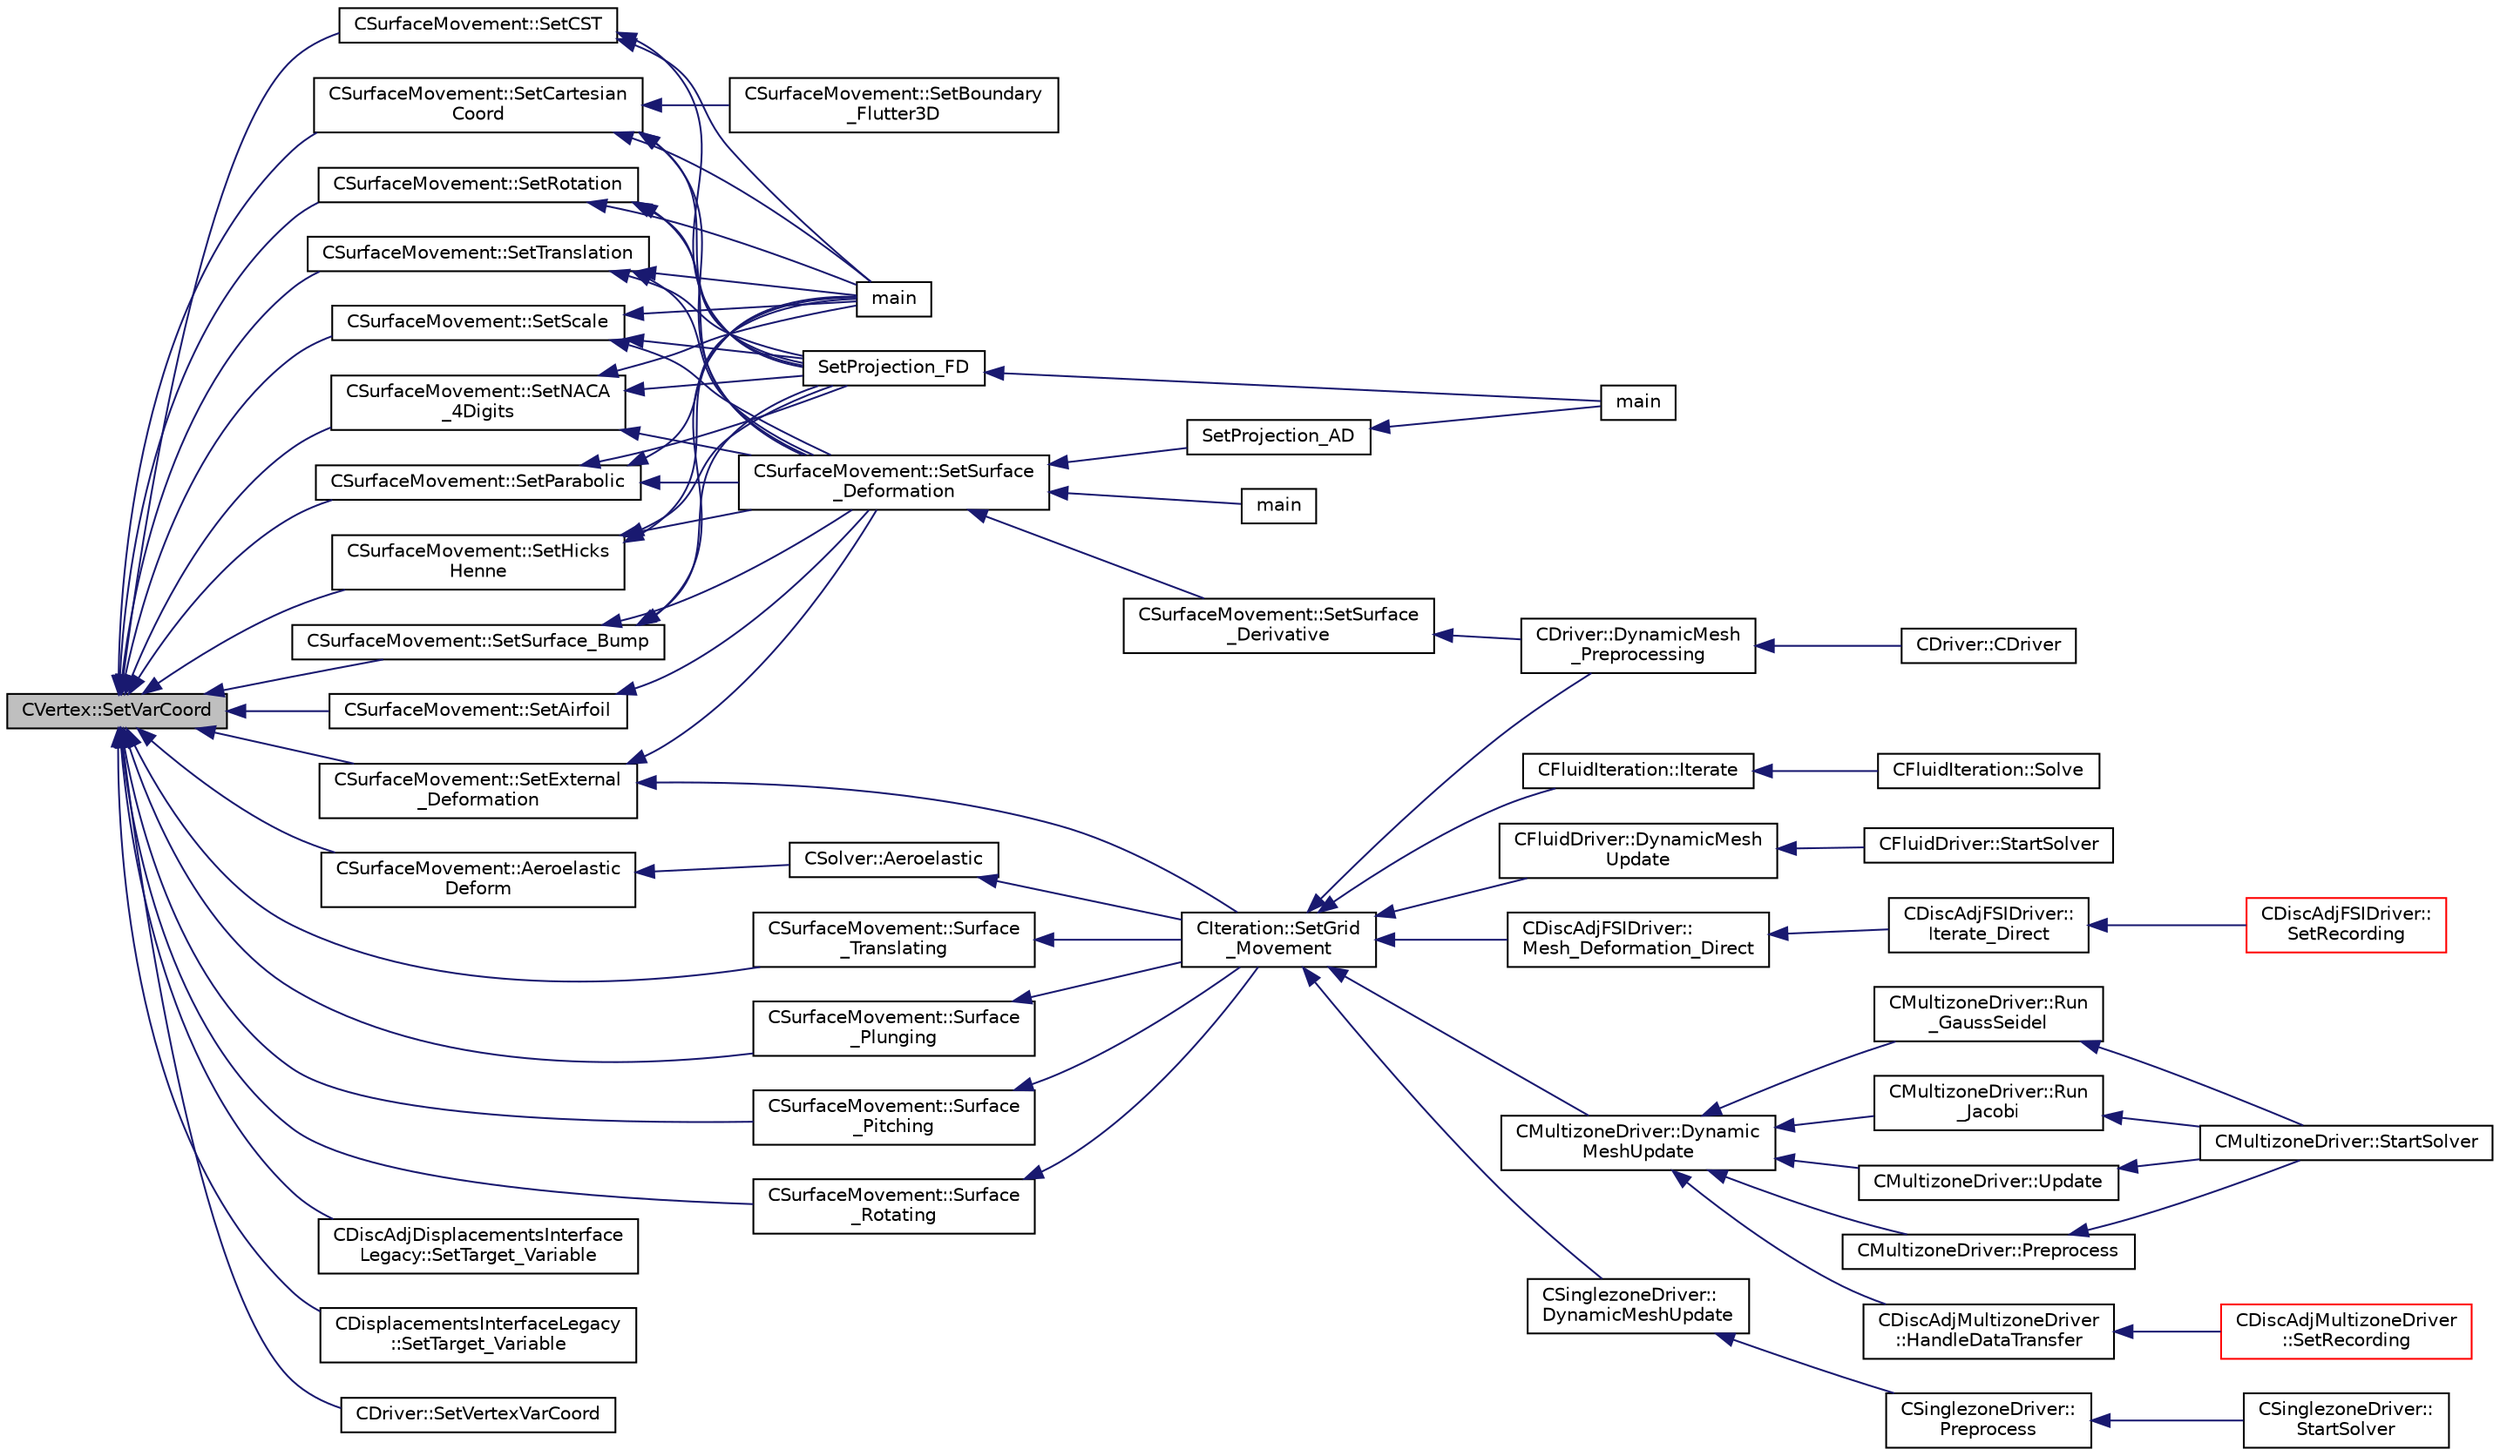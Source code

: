 digraph "CVertex::SetVarCoord"
{
  edge [fontname="Helvetica",fontsize="10",labelfontname="Helvetica",labelfontsize="10"];
  node [fontname="Helvetica",fontsize="10",shape=record];
  rankdir="LR";
  Node1016 [label="CVertex::SetVarCoord",height=0.2,width=0.4,color="black", fillcolor="grey75", style="filled", fontcolor="black"];
  Node1016 -> Node1017 [dir="back",color="midnightblue",fontsize="10",style="solid",fontname="Helvetica"];
  Node1017 [label="CSurfaceMovement::SetCartesian\lCoord",height=0.2,width=0.4,color="black", fillcolor="white", style="filled",URL="$class_c_surface_movement.html#a98df1fef0356600c1ab2df88dba24113",tooltip="Recompute the cartesian coordinates using the control points position. "];
  Node1017 -> Node1018 [dir="back",color="midnightblue",fontsize="10",style="solid",fontname="Helvetica"];
  Node1018 [label="CSurfaceMovement::SetSurface\l_Deformation",height=0.2,width=0.4,color="black", fillcolor="white", style="filled",URL="$class_c_surface_movement.html#a23bec9fbe1bcd7f6117100de93381ac3",tooltip="Set the surface/boundary deformation. "];
  Node1018 -> Node1019 [dir="back",color="midnightblue",fontsize="10",style="solid",fontname="Helvetica"];
  Node1019 [label="CSurfaceMovement::SetSurface\l_Derivative",height=0.2,width=0.4,color="black", fillcolor="white", style="filled",URL="$class_c_surface_movement.html#af6aac73d04565bf6e9b81305b66e97e7",tooltip="Set derivatives of the surface/boundary deformation. "];
  Node1019 -> Node1020 [dir="back",color="midnightblue",fontsize="10",style="solid",fontname="Helvetica"];
  Node1020 [label="CDriver::DynamicMesh\l_Preprocessing",height=0.2,width=0.4,color="black", fillcolor="white", style="filled",URL="$class_c_driver.html#af585d91d9c08dbddcc2b3e67dd5f5af9",tooltip="GridMovement_Preprocessing. "];
  Node1020 -> Node1021 [dir="back",color="midnightblue",fontsize="10",style="solid",fontname="Helvetica"];
  Node1021 [label="CDriver::CDriver",height=0.2,width=0.4,color="black", fillcolor="white", style="filled",URL="$class_c_driver.html#a3fca4a013a6efa9bbb38fe78a86b5f3d",tooltip="Constructor of the class. "];
  Node1018 -> Node1022 [dir="back",color="midnightblue",fontsize="10",style="solid",fontname="Helvetica"];
  Node1022 [label="main",height=0.2,width=0.4,color="black", fillcolor="white", style="filled",URL="$_s_u2___d_e_f_8cpp.html#a0ddf1224851353fc92bfbff6f499fa97"];
  Node1018 -> Node1023 [dir="back",color="midnightblue",fontsize="10",style="solid",fontname="Helvetica"];
  Node1023 [label="SetProjection_AD",height=0.2,width=0.4,color="black", fillcolor="white", style="filled",URL="$_s_u2___d_o_t_8cpp.html#a3fceed882e8eb3d6796c8e8396af7d87",tooltip="Projection of the surface sensitivity using algorithmic differentiation (AD). "];
  Node1023 -> Node1024 [dir="back",color="midnightblue",fontsize="10",style="solid",fontname="Helvetica"];
  Node1024 [label="main",height=0.2,width=0.4,color="black", fillcolor="white", style="filled",URL="$_s_u2___d_o_t_8cpp.html#a0ddf1224851353fc92bfbff6f499fa97"];
  Node1017 -> Node1025 [dir="back",color="midnightblue",fontsize="10",style="solid",fontname="Helvetica"];
  Node1025 [label="CSurfaceMovement::SetBoundary\l_Flutter3D",height=0.2,width=0.4,color="black", fillcolor="white", style="filled",URL="$class_c_surface_movement.html#adc0f0df29bc1f6c9dad2c37d202d7879",tooltip="Deforms a 3-D flutter/pitching surface during an unsteady simulation. "];
  Node1017 -> Node1026 [dir="back",color="midnightblue",fontsize="10",style="solid",fontname="Helvetica"];
  Node1026 [label="SetProjection_FD",height=0.2,width=0.4,color="black", fillcolor="white", style="filled",URL="$_s_u2___d_o_t_8cpp.html#a5c5163a755085e03f1dfa23aeb7e21f2",tooltip="Projection of the surface sensitivity using finite differences (FD). "];
  Node1026 -> Node1024 [dir="back",color="midnightblue",fontsize="10",style="solid",fontname="Helvetica"];
  Node1017 -> Node1027 [dir="back",color="midnightblue",fontsize="10",style="solid",fontname="Helvetica"];
  Node1027 [label="main",height=0.2,width=0.4,color="black", fillcolor="white", style="filled",URL="$_s_u2___g_e_o_8cpp.html#a0ddf1224851353fc92bfbff6f499fa97"];
  Node1016 -> Node1028 [dir="back",color="midnightblue",fontsize="10",style="solid",fontname="Helvetica"];
  Node1028 [label="CSurfaceMovement::SetHicks\lHenne",height=0.2,width=0.4,color="black", fillcolor="white", style="filled",URL="$class_c_surface_movement.html#a119e4756830fac758284342ea5027527",tooltip="Set a Hicks-Henne deformation bump functions on an airfoil. "];
  Node1028 -> Node1018 [dir="back",color="midnightblue",fontsize="10",style="solid",fontname="Helvetica"];
  Node1028 -> Node1026 [dir="back",color="midnightblue",fontsize="10",style="solid",fontname="Helvetica"];
  Node1028 -> Node1027 [dir="back",color="midnightblue",fontsize="10",style="solid",fontname="Helvetica"];
  Node1016 -> Node1029 [dir="back",color="midnightblue",fontsize="10",style="solid",fontname="Helvetica"];
  Node1029 [label="CSurfaceMovement::SetSurface_Bump",height=0.2,width=0.4,color="black", fillcolor="white", style="filled",URL="$class_c_surface_movement.html#a38b1942d189627dfe5e6e22b7dfd99d6",tooltip="Set a Hicks-Henne deformation bump functions on an airfoil. "];
  Node1029 -> Node1018 [dir="back",color="midnightblue",fontsize="10",style="solid",fontname="Helvetica"];
  Node1029 -> Node1026 [dir="back",color="midnightblue",fontsize="10",style="solid",fontname="Helvetica"];
  Node1029 -> Node1027 [dir="back",color="midnightblue",fontsize="10",style="solid",fontname="Helvetica"];
  Node1016 -> Node1030 [dir="back",color="midnightblue",fontsize="10",style="solid",fontname="Helvetica"];
  Node1030 [label="CSurfaceMovement::SetCST",height=0.2,width=0.4,color="black", fillcolor="white", style="filled",URL="$class_c_surface_movement.html#a10a599f558d2d847be1c638be43acd63",tooltip="Set a deformation based on a change in the Kulfan parameters for an airfoil. "];
  Node1030 -> Node1026 [dir="back",color="midnightblue",fontsize="10",style="solid",fontname="Helvetica"];
  Node1030 -> Node1027 [dir="back",color="midnightblue",fontsize="10",style="solid",fontname="Helvetica"];
  Node1016 -> Node1031 [dir="back",color="midnightblue",fontsize="10",style="solid",fontname="Helvetica"];
  Node1031 [label="CSurfaceMovement::SetRotation",height=0.2,width=0.4,color="black", fillcolor="white", style="filled",URL="$class_c_surface_movement.html#aad83c7c30fe401024791c377713fac33",tooltip="Set a rotation for surface movement. "];
  Node1031 -> Node1018 [dir="back",color="midnightblue",fontsize="10",style="solid",fontname="Helvetica"];
  Node1031 -> Node1026 [dir="back",color="midnightblue",fontsize="10",style="solid",fontname="Helvetica"];
  Node1031 -> Node1027 [dir="back",color="midnightblue",fontsize="10",style="solid",fontname="Helvetica"];
  Node1016 -> Node1032 [dir="back",color="midnightblue",fontsize="10",style="solid",fontname="Helvetica"];
  Node1032 [label="CSurfaceMovement::SetTranslation",height=0.2,width=0.4,color="black", fillcolor="white", style="filled",URL="$class_c_surface_movement.html#a4f393ac34f3114df5e673f45e3dd01ee",tooltip="Set a displacement for surface movement. "];
  Node1032 -> Node1018 [dir="back",color="midnightblue",fontsize="10",style="solid",fontname="Helvetica"];
  Node1032 -> Node1026 [dir="back",color="midnightblue",fontsize="10",style="solid",fontname="Helvetica"];
  Node1032 -> Node1027 [dir="back",color="midnightblue",fontsize="10",style="solid",fontname="Helvetica"];
  Node1016 -> Node1033 [dir="back",color="midnightblue",fontsize="10",style="solid",fontname="Helvetica"];
  Node1033 [label="CSurfaceMovement::SetScale",height=0.2,width=0.4,color="black", fillcolor="white", style="filled",URL="$class_c_surface_movement.html#ace5a43c07243e9bd9f09f08bbf8b056c",tooltip="Set a displacement for surface movement. "];
  Node1033 -> Node1018 [dir="back",color="midnightblue",fontsize="10",style="solid",fontname="Helvetica"];
  Node1033 -> Node1026 [dir="back",color="midnightblue",fontsize="10",style="solid",fontname="Helvetica"];
  Node1033 -> Node1027 [dir="back",color="midnightblue",fontsize="10",style="solid",fontname="Helvetica"];
  Node1016 -> Node1034 [dir="back",color="midnightblue",fontsize="10",style="solid",fontname="Helvetica"];
  Node1034 [label="CSurfaceMovement::Surface\l_Translating",height=0.2,width=0.4,color="black", fillcolor="white", style="filled",URL="$class_c_surface_movement.html#aaa5e3a14a55a7d1fe4c00b8cd195497f",tooltip="Computes the displacement of a translating surface for a dynamic mesh simulation. ..."];
  Node1034 -> Node1035 [dir="back",color="midnightblue",fontsize="10",style="solid",fontname="Helvetica"];
  Node1035 [label="CIteration::SetGrid\l_Movement",height=0.2,width=0.4,color="black", fillcolor="white", style="filled",URL="$class_c_iteration.html#a7b36785762f6b0c214569b185b858b6c",tooltip="Updates the positions and grid velocities for dynamic meshes between physical time steps..."];
  Node1035 -> Node1020 [dir="back",color="midnightblue",fontsize="10",style="solid",fontname="Helvetica"];
  Node1035 -> Node1036 [dir="back",color="midnightblue",fontsize="10",style="solid",fontname="Helvetica"];
  Node1036 [label="CFluidDriver::DynamicMesh\lUpdate",height=0.2,width=0.4,color="black", fillcolor="white", style="filled",URL="$class_c_fluid_driver.html#a4eee67049f34a1875a42afa470e9f828",tooltip="Perform a dynamic mesh deformation, included grid velocity computation and the update of the multigri..."];
  Node1036 -> Node1037 [dir="back",color="midnightblue",fontsize="10",style="solid",fontname="Helvetica"];
  Node1037 [label="CFluidDriver::StartSolver",height=0.2,width=0.4,color="black", fillcolor="white", style="filled",URL="$class_c_fluid_driver.html#a1c122d5a4b5f562f69a84aef2b8bd6d5",tooltip="Launch the computation for all zones and all physics. "];
  Node1035 -> Node1038 [dir="back",color="midnightblue",fontsize="10",style="solid",fontname="Helvetica"];
  Node1038 [label="CDiscAdjFSIDriver::\lMesh_Deformation_Direct",height=0.2,width=0.4,color="black", fillcolor="white", style="filled",URL="$class_c_disc_adj_f_s_i_driver.html#ad683500d6b3773af342165b1b18f5c59",tooltip="Run a direct mesh deformation. "];
  Node1038 -> Node1039 [dir="back",color="midnightblue",fontsize="10",style="solid",fontname="Helvetica"];
  Node1039 [label="CDiscAdjFSIDriver::\lIterate_Direct",height=0.2,width=0.4,color="black", fillcolor="white", style="filled",URL="$class_c_disc_adj_f_s_i_driver.html#acd9e7f14d860522e48ba2b6db34efd49",tooltip="Iterate the direct solver for recording. "];
  Node1039 -> Node1040 [dir="back",color="midnightblue",fontsize="10",style="solid",fontname="Helvetica"];
  Node1040 [label="CDiscAdjFSIDriver::\lSetRecording",height=0.2,width=0.4,color="red", fillcolor="white", style="filled",URL="$class_c_disc_adj_f_s_i_driver.html#ab07394a77802e469a321ccd1b10cb988",tooltip="Set the recording for a Discrete Adjoint iteration for the FSI problem. "];
  Node1035 -> Node1043 [dir="back",color="midnightblue",fontsize="10",style="solid",fontname="Helvetica"];
  Node1043 [label="CMultizoneDriver::Dynamic\lMeshUpdate",height=0.2,width=0.4,color="black", fillcolor="white", style="filled",URL="$class_c_multizone_driver.html#ad28a95a48e9750237a5e2b1bf2c4aac9",tooltip="Perform a dynamic mesh deformation, included grid velocity computation and the update of the multigri..."];
  Node1043 -> Node1044 [dir="back",color="midnightblue",fontsize="10",style="solid",fontname="Helvetica"];
  Node1044 [label="CDiscAdjMultizoneDriver\l::HandleDataTransfer",height=0.2,width=0.4,color="black", fillcolor="white", style="filled",URL="$class_c_disc_adj_multizone_driver.html#ab33de05a7a1f77dcf60014a4a35dd4f1",tooltip="Transfer data between zones and update grids when required. "];
  Node1044 -> Node1045 [dir="back",color="midnightblue",fontsize="10",style="solid",fontname="Helvetica"];
  Node1045 [label="CDiscAdjMultizoneDriver\l::SetRecording",height=0.2,width=0.4,color="red", fillcolor="white", style="filled",URL="$class_c_disc_adj_multizone_driver.html#a441f8669a04147aacab7df463e1dd021",tooltip="Record one iteration of the primal problem within each zone. "];
  Node1043 -> Node1049 [dir="back",color="midnightblue",fontsize="10",style="solid",fontname="Helvetica"];
  Node1049 [label="CMultizoneDriver::Preprocess",height=0.2,width=0.4,color="black", fillcolor="white", style="filled",URL="$class_c_multizone_driver.html#a29c97f0dff69501feb7d5f8fe2670088",tooltip="Preprocess the multizone iteration. "];
  Node1049 -> Node1050 [dir="back",color="midnightblue",fontsize="10",style="solid",fontname="Helvetica"];
  Node1050 [label="CMultizoneDriver::StartSolver",height=0.2,width=0.4,color="black", fillcolor="white", style="filled",URL="$class_c_multizone_driver.html#a03cfc000c383ef0d86d34e1c6aef5ff3",tooltip="[Overload] Launch the computation for multizone problems. "];
  Node1043 -> Node1051 [dir="back",color="midnightblue",fontsize="10",style="solid",fontname="Helvetica"];
  Node1051 [label="CMultizoneDriver::Run\l_GaussSeidel",height=0.2,width=0.4,color="black", fillcolor="white", style="filled",URL="$class_c_multizone_driver.html#a8036223cdbe0c0d4552f17f6bad9189b",tooltip="Run a Block Gauss-Seidel iteration in all physical zones. "];
  Node1051 -> Node1050 [dir="back",color="midnightblue",fontsize="10",style="solid",fontname="Helvetica"];
  Node1043 -> Node1052 [dir="back",color="midnightblue",fontsize="10",style="solid",fontname="Helvetica"];
  Node1052 [label="CMultizoneDriver::Run\l_Jacobi",height=0.2,width=0.4,color="black", fillcolor="white", style="filled",URL="$class_c_multizone_driver.html#a1bf2824daac5a10e8fb7387676eee338",tooltip="Run a Block-Jacobi iteration in all physical zones. "];
  Node1052 -> Node1050 [dir="back",color="midnightblue",fontsize="10",style="solid",fontname="Helvetica"];
  Node1043 -> Node1053 [dir="back",color="midnightblue",fontsize="10",style="solid",fontname="Helvetica"];
  Node1053 [label="CMultizoneDriver::Update",height=0.2,width=0.4,color="black", fillcolor="white", style="filled",URL="$class_c_multizone_driver.html#ac5d960382730c14b035965906cf02cb6",tooltip="Update the dual-time solution within multiple zones. "];
  Node1053 -> Node1050 [dir="back",color="midnightblue",fontsize="10",style="solid",fontname="Helvetica"];
  Node1035 -> Node1054 [dir="back",color="midnightblue",fontsize="10",style="solid",fontname="Helvetica"];
  Node1054 [label="CSinglezoneDriver::\lDynamicMeshUpdate",height=0.2,width=0.4,color="black", fillcolor="white", style="filled",URL="$class_c_singlezone_driver.html#a8cf4c7786b495d459818b656a7f6a357",tooltip="Perform a dynamic mesh deformation, included grid velocity computation and the update of the multigri..."];
  Node1054 -> Node1055 [dir="back",color="midnightblue",fontsize="10",style="solid",fontname="Helvetica"];
  Node1055 [label="CSinglezoneDriver::\lPreprocess",height=0.2,width=0.4,color="black", fillcolor="white", style="filled",URL="$class_c_singlezone_driver.html#adc6587c2d0cd656a4fbdebaf611fbbc8",tooltip="Preprocess the single-zone iteration. "];
  Node1055 -> Node1056 [dir="back",color="midnightblue",fontsize="10",style="solid",fontname="Helvetica"];
  Node1056 [label="CSinglezoneDriver::\lStartSolver",height=0.2,width=0.4,color="black", fillcolor="white", style="filled",URL="$class_c_singlezone_driver.html#a6eb4215f7ee740a6d5edb798110ce44a",tooltip="[Overload] Launch the computation for single-zone problems. "];
  Node1035 -> Node1057 [dir="back",color="midnightblue",fontsize="10",style="solid",fontname="Helvetica"];
  Node1057 [label="CFluidIteration::Iterate",height=0.2,width=0.4,color="black", fillcolor="white", style="filled",URL="$class_c_fluid_iteration.html#ab1379b4cba3d8c893395123fb6030986",tooltip="Perform a single iteration of the fluid system. "];
  Node1057 -> Node1058 [dir="back",color="midnightblue",fontsize="10",style="solid",fontname="Helvetica"];
  Node1058 [label="CFluidIteration::Solve",height=0.2,width=0.4,color="black", fillcolor="white", style="filled",URL="$class_c_fluid_iteration.html#ae22cd342c9c9d2ea5ac3f5103394ff80",tooltip="Iterate the fluid system for a number of Inner_Iter iterations. "];
  Node1016 -> Node1059 [dir="back",color="midnightblue",fontsize="10",style="solid",fontname="Helvetica"];
  Node1059 [label="CSurfaceMovement::Surface\l_Plunging",height=0.2,width=0.4,color="black", fillcolor="white", style="filled",URL="$class_c_surface_movement.html#a46b4020fed71fc432c22eef4c1a3a9bb",tooltip="Computes the displacement of a plunging surface for a dynamic mesh simulation. "];
  Node1059 -> Node1035 [dir="back",color="midnightblue",fontsize="10",style="solid",fontname="Helvetica"];
  Node1016 -> Node1060 [dir="back",color="midnightblue",fontsize="10",style="solid",fontname="Helvetica"];
  Node1060 [label="CSurfaceMovement::Surface\l_Pitching",height=0.2,width=0.4,color="black", fillcolor="white", style="filled",URL="$class_c_surface_movement.html#adc08e64ff18721a8f95486d6e7f11229",tooltip="Computes the displacement of a pitching surface for a dynamic mesh simulation. "];
  Node1060 -> Node1035 [dir="back",color="midnightblue",fontsize="10",style="solid",fontname="Helvetica"];
  Node1016 -> Node1061 [dir="back",color="midnightblue",fontsize="10",style="solid",fontname="Helvetica"];
  Node1061 [label="CSurfaceMovement::Surface\l_Rotating",height=0.2,width=0.4,color="black", fillcolor="white", style="filled",URL="$class_c_surface_movement.html#afe7ab1e988862c31e5ab53ef51b63149",tooltip="Computes the displacement of a rotating surface for a dynamic mesh simulation. "];
  Node1061 -> Node1035 [dir="back",color="midnightblue",fontsize="10",style="solid",fontname="Helvetica"];
  Node1016 -> Node1062 [dir="back",color="midnightblue",fontsize="10",style="solid",fontname="Helvetica"];
  Node1062 [label="CSurfaceMovement::Aeroelastic\lDeform",height=0.2,width=0.4,color="black", fillcolor="white", style="filled",URL="$class_c_surface_movement.html#a3576789424ca6d19f6510d94f832cbb9",tooltip="Unsteady aeroelastic grid movement by deforming the mesh. "];
  Node1062 -> Node1063 [dir="back",color="midnightblue",fontsize="10",style="solid",fontname="Helvetica"];
  Node1063 [label="CSolver::Aeroelastic",height=0.2,width=0.4,color="black", fillcolor="white", style="filled",URL="$class_c_solver.html#af130046f03f282501efef2c117af6ced",tooltip="Prepares and solves the aeroelastic equations. "];
  Node1063 -> Node1035 [dir="back",color="midnightblue",fontsize="10",style="solid",fontname="Helvetica"];
  Node1016 -> Node1064 [dir="back",color="midnightblue",fontsize="10",style="solid",fontname="Helvetica"];
  Node1064 [label="CSurfaceMovement::SetExternal\l_Deformation",height=0.2,width=0.4,color="black", fillcolor="white", style="filled",URL="$class_c_surface_movement.html#a575ff545fe6de6e84fb8fed8e1615edb",tooltip="Set any surface deformationsbased on an input file. "];
  Node1064 -> Node1018 [dir="back",color="midnightblue",fontsize="10",style="solid",fontname="Helvetica"];
  Node1064 -> Node1035 [dir="back",color="midnightblue",fontsize="10",style="solid",fontname="Helvetica"];
  Node1016 -> Node1065 [dir="back",color="midnightblue",fontsize="10",style="solid",fontname="Helvetica"];
  Node1065 [label="CSurfaceMovement::SetNACA\l_4Digits",height=0.2,width=0.4,color="black", fillcolor="white", style="filled",URL="$class_c_surface_movement.html#a4314f756ad57cd05374da8a0584265ef",tooltip="Set a NACA 4 digits airfoil family for airfoil deformation. "];
  Node1065 -> Node1018 [dir="back",color="midnightblue",fontsize="10",style="solid",fontname="Helvetica"];
  Node1065 -> Node1026 [dir="back",color="midnightblue",fontsize="10",style="solid",fontname="Helvetica"];
  Node1065 -> Node1027 [dir="back",color="midnightblue",fontsize="10",style="solid",fontname="Helvetica"];
  Node1016 -> Node1066 [dir="back",color="midnightblue",fontsize="10",style="solid",fontname="Helvetica"];
  Node1066 [label="CSurfaceMovement::SetParabolic",height=0.2,width=0.4,color="black", fillcolor="white", style="filled",URL="$class_c_surface_movement.html#a497bd9c53b26c086961679d9632a30c0",tooltip="Set a parabolic family for airfoil deformation. "];
  Node1066 -> Node1018 [dir="back",color="midnightblue",fontsize="10",style="solid",fontname="Helvetica"];
  Node1066 -> Node1026 [dir="back",color="midnightblue",fontsize="10",style="solid",fontname="Helvetica"];
  Node1066 -> Node1027 [dir="back",color="midnightblue",fontsize="10",style="solid",fontname="Helvetica"];
  Node1016 -> Node1067 [dir="back",color="midnightblue",fontsize="10",style="solid",fontname="Helvetica"];
  Node1067 [label="CSurfaceMovement::SetAirfoil",height=0.2,width=0.4,color="black", fillcolor="white", style="filled",URL="$class_c_surface_movement.html#ab3e74df0fa9be4637a38b7391b6a0278",tooltip="Set a obstacle in a channel. "];
  Node1067 -> Node1018 [dir="back",color="midnightblue",fontsize="10",style="solid",fontname="Helvetica"];
  Node1016 -> Node1068 [dir="back",color="midnightblue",fontsize="10",style="solid",fontname="Helvetica"];
  Node1068 [label="CDiscAdjDisplacementsInterface\lLegacy::SetTarget_Variable",height=0.2,width=0.4,color="black", fillcolor="white", style="filled",URL="$class_c_disc_adj_displacements_interface_legacy.html#a072579e6653db2c1e6bf5725cbdd5558",tooltip="Set the variable that has been received from the target mesh into the target mesh. "];
  Node1016 -> Node1069 [dir="back",color="midnightblue",fontsize="10",style="solid",fontname="Helvetica"];
  Node1069 [label="CDisplacementsInterfaceLegacy\l::SetTarget_Variable",height=0.2,width=0.4,color="black", fillcolor="white", style="filled",URL="$class_c_displacements_interface_legacy.html#a506691eaa68da513d0ac8e143de97558",tooltip="Set the variable that has been received from the target mesh into the target mesh. "];
  Node1016 -> Node1070 [dir="back",color="midnightblue",fontsize="10",style="solid",fontname="Helvetica"];
  Node1070 [label="CDriver::SetVertexVarCoord",height=0.2,width=0.4,color="black", fillcolor="white", style="filled",URL="$class_c_driver.html#aff4f641dbf079e302287bd420816b029",tooltip="Set the VarCoord of a vertex on a specified marker. "];
}
